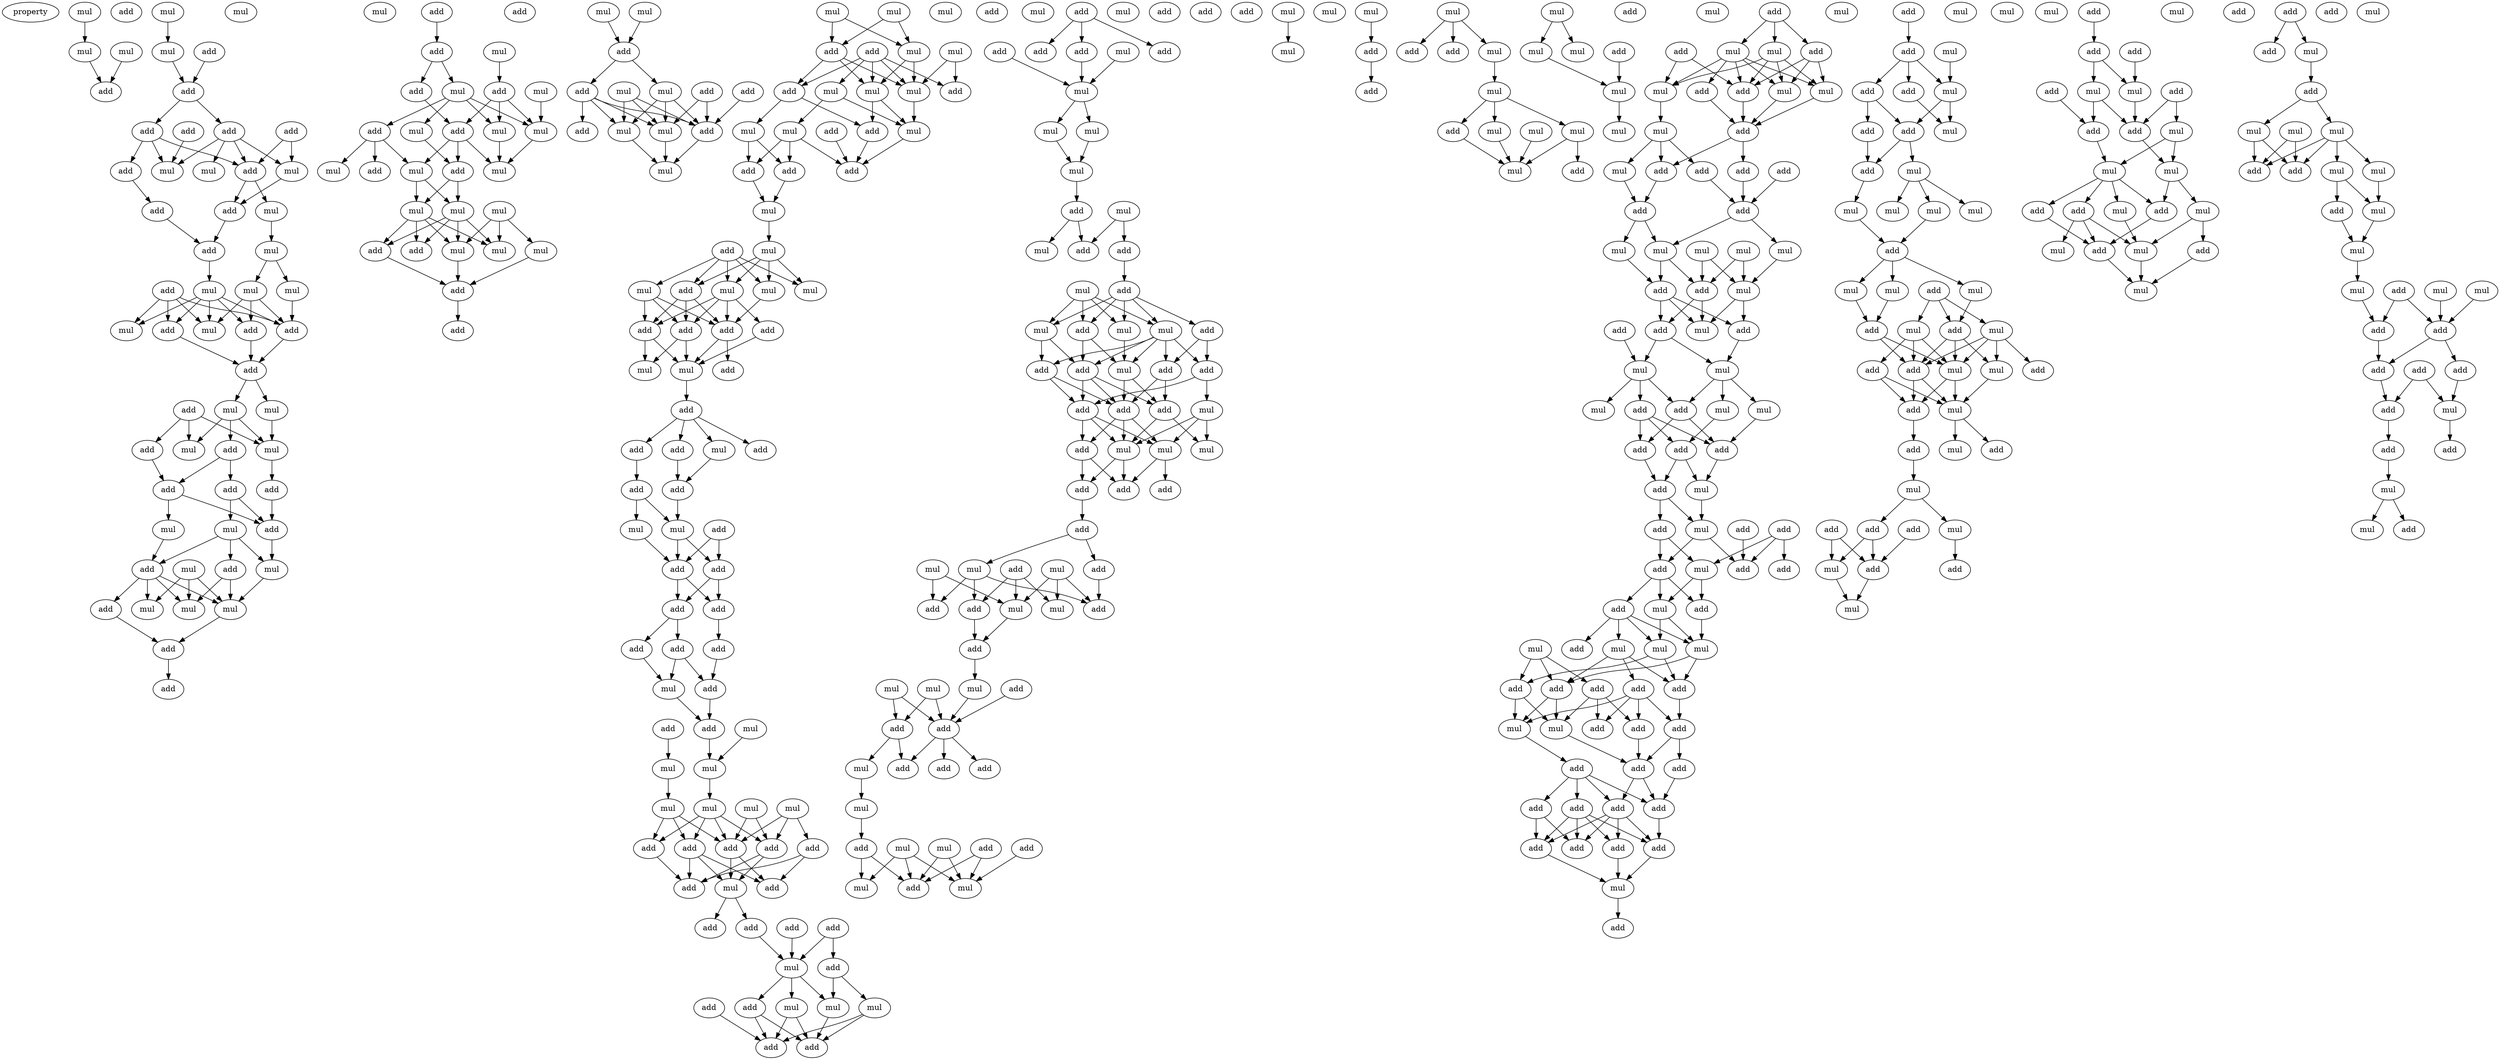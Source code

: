 digraph {
    node [fontcolor=black]
    property [mul=2,lf=1.3]
    0 [ label = mul ];
    1 [ label = add ];
    2 [ label = mul ];
    3 [ label = mul ];
    4 [ label = add ];
    5 [ label = mul ];
    6 [ label = mul ];
    7 [ label = mul ];
    8 [ label = add ];
    9 [ label = add ];
    10 [ label = add ];
    11 [ label = add ];
    12 [ label = add ];
    13 [ label = add ];
    14 [ label = add ];
    15 [ label = mul ];
    16 [ label = mul ];
    17 [ label = add ];
    18 [ label = mul ];
    19 [ label = add ];
    20 [ label = add ];
    21 [ label = mul ];
    22 [ label = add ];
    23 [ label = mul ];
    24 [ label = mul ];
    25 [ label = mul ];
    26 [ label = add ];
    27 [ label = mul ];
    28 [ label = add ];
    29 [ label = add ];
    30 [ label = mul ];
    31 [ label = mul ];
    32 [ label = add ];
    33 [ label = add ];
    34 [ label = mul ];
    35 [ label = add ];
    36 [ label = mul ];
    37 [ label = add ];
    38 [ label = mul ];
    39 [ label = mul ];
    40 [ label = add ];
    41 [ label = mul ];
    42 [ label = add ];
    43 [ label = add ];
    44 [ label = add ];
    45 [ label = mul ];
    46 [ label = mul ];
    47 [ label = add ];
    48 [ label = mul ];
    49 [ label = mul ];
    50 [ label = add ];
    51 [ label = add ];
    52 [ label = add ];
    53 [ label = mul ];
    54 [ label = mul ];
    55 [ label = mul ];
    56 [ label = add ];
    57 [ label = add ];
    58 [ label = add ];
    59 [ label = add ];
    60 [ label = mul ];
    61 [ label = add ];
    62 [ label = mul ];
    63 [ label = add ];
    64 [ label = add ];
    65 [ label = mul ];
    66 [ label = add ];
    67 [ label = mul ];
    68 [ label = mul ];
    69 [ label = mul ];
    70 [ label = add ];
    71 [ label = mul ];
    72 [ label = mul ];
    73 [ label = mul ];
    74 [ label = add ];
    75 [ label = add ];
    76 [ label = mul ];
    77 [ label = mul ];
    78 [ label = mul ];
    79 [ label = mul ];
    80 [ label = add ];
    81 [ label = add ];
    82 [ label = mul ];
    83 [ label = mul ];
    84 [ label = add ];
    85 [ label = mul ];
    86 [ label = add ];
    87 [ label = mul ];
    88 [ label = add ];
    89 [ label = add ];
    90 [ label = add ];
    91 [ label = mul ];
    92 [ label = add ];
    93 [ label = mul ];
    94 [ label = mul ];
    95 [ label = add ];
    96 [ label = add ];
    97 [ label = mul ];
    98 [ label = mul ];
    99 [ label = mul ];
    100 [ label = mul ];
    101 [ label = add ];
    102 [ label = add ];
    103 [ label = mul ];
    104 [ label = mul ];
    105 [ label = add ];
    106 [ label = mul ];
    107 [ label = add ];
    108 [ label = mul ];
    109 [ label = mul ];
    110 [ label = mul ];
    111 [ label = mul ];
    112 [ label = add ];
    113 [ label = add ];
    114 [ label = mul ];
    115 [ label = add ];
    116 [ label = add ];
    117 [ label = add ];
    118 [ label = mul ];
    119 [ label = add ];
    120 [ label = mul ];
    121 [ label = mul ];
    122 [ label = add ];
    123 [ label = mul ];
    124 [ label = mul ];
    125 [ label = mul ];
    126 [ label = add ];
    127 [ label = add ];
    128 [ label = add ];
    129 [ label = add ];
    130 [ label = add ];
    131 [ label = mul ];
    132 [ label = mul ];
    133 [ label = add ];
    134 [ label = add ];
    135 [ label = mul ];
    136 [ label = mul ];
    137 [ label = add ];
    138 [ label = add ];
    139 [ label = add ];
    140 [ label = add ];
    141 [ label = mul ];
    142 [ label = mul ];
    143 [ label = add ];
    144 [ label = add ];
    145 [ label = add ];
    146 [ label = add ];
    147 [ label = add ];
    148 [ label = add ];
    149 [ label = add ];
    150 [ label = add ];
    151 [ label = add ];
    152 [ label = add ];
    153 [ label = mul ];
    154 [ label = mul ];
    155 [ label = add ];
    156 [ label = mul ];
    157 [ label = add ];
    158 [ label = mul ];
    159 [ label = mul ];
    160 [ label = mul ];
    161 [ label = mul ];
    162 [ label = mul ];
    163 [ label = mul ];
    164 [ label = add ];
    165 [ label = add ];
    166 [ label = add ];
    167 [ label = add ];
    168 [ label = add ];
    169 [ label = add ];
    170 [ label = mul ];
    171 [ label = add ];
    172 [ label = add ];
    173 [ label = add ];
    174 [ label = add ];
    175 [ label = add ];
    176 [ label = mul ];
    177 [ label = add ];
    178 [ label = add ];
    179 [ label = add ];
    180 [ label = mul ];
    181 [ label = mul ];
    182 [ label = mul ];
    183 [ label = add ];
    184 [ label = add ];
    185 [ label = add ];
    186 [ label = add ];
    187 [ label = add ];
    188 [ label = mul ];
    189 [ label = add ];
    190 [ label = add ];
    191 [ label = mul ];
    192 [ label = mul ];
    193 [ label = mul ];
    194 [ label = mul ];
    195 [ label = add ];
    196 [ label = mul ];
    197 [ label = mul ];
    198 [ label = mul ];
    199 [ label = add ];
    200 [ label = add ];
    201 [ label = add ];
    202 [ label = mul ];
    203 [ label = add ];
    204 [ label = mul ];
    205 [ label = mul ];
    206 [ label = mul ];
    207 [ label = add ];
    208 [ label = add ];
    209 [ label = add ];
    210 [ label = add ];
    211 [ label = add ];
    212 [ label = add ];
    213 [ label = mul ];
    214 [ label = mul ];
    215 [ label = add ];
    216 [ label = add ];
    217 [ label = add ];
    218 [ label = add ];
    219 [ label = mul ];
    220 [ label = mul ];
    221 [ label = mul ];
    222 [ label = add ];
    223 [ label = add ];
    224 [ label = add ];
    225 [ label = add ];
    226 [ label = mul ];
    227 [ label = mul ];
    228 [ label = add ];
    229 [ label = mul ];
    230 [ label = add ];
    231 [ label = mul ];
    232 [ label = mul ];
    233 [ label = add ];
    234 [ label = add ];
    235 [ label = add ];
    236 [ label = add ];
    237 [ label = mul ];
    238 [ label = mul ];
    239 [ label = add ];
    240 [ label = mul ];
    241 [ label = add ];
    242 [ label = add ];
    243 [ label = add ];
    244 [ label = add ];
    245 [ label = mul ];
    246 [ label = add ];
    247 [ label = add ];
    248 [ label = add ];
    249 [ label = mul ];
    250 [ label = add ];
    251 [ label = mul ];
    252 [ label = add ];
    253 [ label = mul ];
    254 [ label = add ];
    255 [ label = mul ];
    256 [ label = add ];
    257 [ label = mul ];
    258 [ label = mul ];
    259 [ label = mul ];
    260 [ label = mul ];
    261 [ label = mul ];
    262 [ label = add ];
    263 [ label = add ];
    264 [ label = mul ];
    265 [ label = add ];
    266 [ label = add ];
    267 [ label = mul ];
    268 [ label = mul ];
    269 [ label = mul ];
    270 [ label = add ];
    271 [ label = mul ];
    272 [ label = mul ];
    273 [ label = add ];
    274 [ label = mul ];
    275 [ label = mul ];
    276 [ label = add ];
    277 [ label = add ];
    278 [ label = mul ];
    279 [ label = mul ];
    280 [ label = mul ];
    281 [ label = mul ];
    282 [ label = mul ];
    283 [ label = add ];
    284 [ label = add ];
    285 [ label = add ];
    286 [ label = mul ];
    287 [ label = mul ];
    288 [ label = add ];
    289 [ label = mul ];
    290 [ label = mul ];
    291 [ label = mul ];
    292 [ label = add ];
    293 [ label = add ];
    294 [ label = mul ];
    295 [ label = add ];
    296 [ label = add ];
    297 [ label = add ];
    298 [ label = add ];
    299 [ label = mul ];
    300 [ label = add ];
    301 [ label = add ];
    302 [ label = mul ];
    303 [ label = mul ];
    304 [ label = mul ];
    305 [ label = mul ];
    306 [ label = mul ];
    307 [ label = add ];
    308 [ label = add ];
    309 [ label = mul ];
    310 [ label = mul ];
    311 [ label = add ];
    312 [ label = add ];
    313 [ label = add ];
    314 [ label = mul ];
    315 [ label = mul ];
    316 [ label = mul ];
    317 [ label = mul ];
    318 [ label = add ];
    319 [ label = add ];
    320 [ label = mul ];
    321 [ label = add ];
    322 [ label = add ];
    323 [ label = add ];
    324 [ label = mul ];
    325 [ label = add ];
    326 [ label = add ];
    327 [ label = add ];
    328 [ label = mul ];
    329 [ label = add ];
    330 [ label = add ];
    331 [ label = add ];
    332 [ label = add ];
    333 [ label = mul ];
    334 [ label = mul ];
    335 [ label = add ];
    336 [ label = add ];
    337 [ label = mul ];
    338 [ label = mul ];
    339 [ label = mul ];
    340 [ label = mul ];
    341 [ label = add ];
    342 [ label = add ];
    343 [ label = add ];
    344 [ label = add ];
    345 [ label = add ];
    346 [ label = add ];
    347 [ label = add ];
    348 [ label = add ];
    349 [ label = mul ];
    350 [ label = add ];
    351 [ label = mul ];
    352 [ label = add ];
    353 [ label = add ];
    354 [ label = add ];
    355 [ label = add ];
    356 [ label = add ];
    357 [ label = add ];
    358 [ label = add ];
    359 [ label = add ];
    360 [ label = add ];
    361 [ label = add ];
    362 [ label = add ];
    363 [ label = mul ];
    364 [ label = add ];
    365 [ label = mul ];
    366 [ label = add ];
    367 [ label = mul ];
    368 [ label = add ];
    369 [ label = add ];
    370 [ label = mul ];
    371 [ label = add ];
    372 [ label = mul ];
    373 [ label = add ];
    374 [ label = mul ];
    375 [ label = add ];
    376 [ label = mul ];
    377 [ label = add ];
    378 [ label = mul ];
    379 [ label = mul ];
    380 [ label = mul ];
    381 [ label = mul ];
    382 [ label = mul ];
    383 [ label = add ];
    384 [ label = mul ];
    385 [ label = add ];
    386 [ label = mul ];
    387 [ label = mul ];
    388 [ label = mul ];
    389 [ label = add ];
    390 [ label = add ];
    391 [ label = mul ];
    392 [ label = add ];
    393 [ label = mul ];
    394 [ label = add ];
    395 [ label = mul ];
    396 [ label = add ];
    397 [ label = add ];
    398 [ label = mul ];
    399 [ label = add ];
    400 [ label = mul ];
    401 [ label = add ];
    402 [ label = mul ];
    403 [ label = add ];
    404 [ label = add ];
    405 [ label = add ];
    406 [ label = mul ];
    407 [ label = mul ];
    408 [ label = add ];
    409 [ label = add ];
    410 [ label = mul ];
    411 [ label = mul ];
    412 [ label = add ];
    413 [ label = mul ];
    414 [ label = add ];
    415 [ label = add ];
    416 [ label = add ];
    417 [ label = mul ];
    418 [ label = mul ];
    419 [ label = add ];
    420 [ label = add ];
    421 [ label = mul ];
    422 [ label = add ];
    423 [ label = add ];
    424 [ label = mul ];
    425 [ label = mul ];
    426 [ label = mul ];
    427 [ label = add ];
    428 [ label = add ];
    429 [ label = add ];
    430 [ label = mul ];
    431 [ label = mul ];
    432 [ label = add ];
    433 [ label = add ];
    434 [ label = mul ];
    435 [ label = mul ];
    436 [ label = add ];
    437 [ label = add ];
    438 [ label = mul ];
    439 [ label = add ];
    440 [ label = mul ];
    441 [ label = mul ];
    442 [ label = mul ];
    443 [ label = mul ];
    444 [ label = add ];
    445 [ label = add ];
    446 [ label = mul ];
    447 [ label = add ];
    448 [ label = mul ];
    449 [ label = mul ];
    450 [ label = mul ];
    451 [ label = add ];
    452 [ label = mul ];
    453 [ label = mul ];
    454 [ label = add ];
    455 [ label = add ];
    456 [ label = add ];
    457 [ label = add ];
    458 [ label = add ];
    459 [ label = add ];
    460 [ label = mul ];
    461 [ label = add ];
    462 [ label = mul ];
    463 [ label = add ];
    464 [ label = add ];
    465 [ label = mul ];
    466 [ label = mul ];
    467 [ label = add ];
    0 -> 3 [ name = 0 ];
    2 -> 4 [ name = 1 ];
    3 -> 4 [ name = 2 ];
    5 -> 6 [ name = 3 ];
    6 -> 9 [ name = 4 ];
    8 -> 9 [ name = 5 ];
    9 -> 11 [ name = 6 ];
    9 -> 12 [ name = 7 ];
    10 -> 15 [ name = 8 ];
    11 -> 15 [ name = 9 ];
    11 -> 16 [ name = 10 ];
    11 -> 17 [ name = 11 ];
    11 -> 18 [ name = 12 ];
    12 -> 14 [ name = 13 ];
    12 -> 15 [ name = 14 ];
    12 -> 17 [ name = 15 ];
    13 -> 16 [ name = 16 ];
    13 -> 17 [ name = 17 ];
    14 -> 20 [ name = 18 ];
    16 -> 19 [ name = 19 ];
    17 -> 19 [ name = 20 ];
    17 -> 21 [ name = 21 ];
    19 -> 22 [ name = 22 ];
    20 -> 22 [ name = 23 ];
    21 -> 23 [ name = 24 ];
    22 -> 25 [ name = 25 ];
    23 -> 24 [ name = 26 ];
    23 -> 27 [ name = 27 ];
    24 -> 28 [ name = 28 ];
    24 -> 31 [ name = 29 ];
    24 -> 32 [ name = 30 ];
    25 -> 28 [ name = 31 ];
    25 -> 29 [ name = 32 ];
    25 -> 30 [ name = 33 ];
    25 -> 31 [ name = 34 ];
    25 -> 32 [ name = 35 ];
    26 -> 29 [ name = 36 ];
    26 -> 30 [ name = 37 ];
    26 -> 31 [ name = 38 ];
    26 -> 32 [ name = 39 ];
    27 -> 32 [ name = 40 ];
    28 -> 33 [ name = 41 ];
    29 -> 33 [ name = 42 ];
    32 -> 33 [ name = 43 ];
    33 -> 34 [ name = 44 ];
    33 -> 36 [ name = 45 ];
    34 -> 37 [ name = 46 ];
    34 -> 38 [ name = 47 ];
    34 -> 39 [ name = 48 ];
    35 -> 38 [ name = 49 ];
    35 -> 39 [ name = 50 ];
    35 -> 40 [ name = 51 ];
    36 -> 38 [ name = 52 ];
    37 -> 43 [ name = 53 ];
    37 -> 44 [ name = 54 ];
    38 -> 42 [ name = 55 ];
    40 -> 44 [ name = 56 ];
    42 -> 47 [ name = 57 ];
    43 -> 46 [ name = 58 ];
    43 -> 47 [ name = 59 ];
    44 -> 45 [ name = 60 ];
    44 -> 47 [ name = 61 ];
    45 -> 51 [ name = 62 ];
    46 -> 49 [ name = 63 ];
    46 -> 50 [ name = 64 ];
    46 -> 51 [ name = 65 ];
    47 -> 49 [ name = 66 ];
    48 -> 53 [ name = 67 ];
    48 -> 54 [ name = 68 ];
    48 -> 55 [ name = 69 ];
    49 -> 55 [ name = 70 ];
    50 -> 53 [ name = 71 ];
    50 -> 55 [ name = 72 ];
    51 -> 52 [ name = 73 ];
    51 -> 53 [ name = 74 ];
    51 -> 54 [ name = 75 ];
    51 -> 55 [ name = 76 ];
    52 -> 56 [ name = 77 ];
    55 -> 56 [ name = 78 ];
    56 -> 59 [ name = 79 ];
    57 -> 61 [ name = 80 ];
    60 -> 63 [ name = 81 ];
    61 -> 62 [ name = 82 ];
    61 -> 64 [ name = 83 ];
    62 -> 66 [ name = 84 ];
    62 -> 67 [ name = 85 ];
    62 -> 68 [ name = 86 ];
    62 -> 69 [ name = 87 ];
    63 -> 67 [ name = 88 ];
    63 -> 69 [ name = 89 ];
    63 -> 70 [ name = 90 ];
    64 -> 70 [ name = 91 ];
    65 -> 67 [ name = 92 ];
    66 -> 71 [ name = 93 ];
    66 -> 73 [ name = 94 ];
    66 -> 75 [ name = 95 ];
    67 -> 72 [ name = 96 ];
    68 -> 74 [ name = 97 ];
    69 -> 72 [ name = 98 ];
    70 -> 71 [ name = 99 ];
    70 -> 72 [ name = 100 ];
    70 -> 74 [ name = 101 ];
    71 -> 76 [ name = 102 ];
    71 -> 77 [ name = 103 ];
    74 -> 76 [ name = 104 ];
    74 -> 77 [ name = 105 ];
    76 -> 80 [ name = 106 ];
    76 -> 81 [ name = 107 ];
    76 -> 82 [ name = 108 ];
    76 -> 83 [ name = 109 ];
    77 -> 80 [ name = 110 ];
    77 -> 81 [ name = 111 ];
    77 -> 82 [ name = 112 ];
    77 -> 83 [ name = 113 ];
    78 -> 79 [ name = 114 ];
    78 -> 82 [ name = 115 ];
    78 -> 83 [ name = 116 ];
    79 -> 84 [ name = 117 ];
    80 -> 84 [ name = 118 ];
    82 -> 84 [ name = 119 ];
    84 -> 86 [ name = 120 ];
    85 -> 88 [ name = 121 ];
    87 -> 88 [ name = 122 ];
    88 -> 92 [ name = 123 ];
    88 -> 93 [ name = 124 ];
    89 -> 95 [ name = 125 ];
    89 -> 97 [ name = 126 ];
    90 -> 95 [ name = 127 ];
    91 -> 94 [ name = 128 ];
    91 -> 95 [ name = 129 ];
    91 -> 97 [ name = 130 ];
    92 -> 94 [ name = 131 ];
    92 -> 95 [ name = 132 ];
    92 -> 96 [ name = 133 ];
    92 -> 97 [ name = 134 ];
    93 -> 94 [ name = 135 ];
    93 -> 95 [ name = 136 ];
    93 -> 97 [ name = 137 ];
    94 -> 98 [ name = 138 ];
    95 -> 98 [ name = 139 ];
    97 -> 98 [ name = 140 ];
    99 -> 101 [ name = 141 ];
    99 -> 103 [ name = 142 ];
    100 -> 101 [ name = 143 ];
    100 -> 103 [ name = 144 ];
    101 -> 105 [ name = 145 ];
    101 -> 106 [ name = 146 ];
    101 -> 108 [ name = 147 ];
    102 -> 105 [ name = 148 ];
    102 -> 106 [ name = 149 ];
    102 -> 107 [ name = 150 ];
    102 -> 108 [ name = 151 ];
    102 -> 109 [ name = 152 ];
    103 -> 106 [ name = 153 ];
    103 -> 108 [ name = 154 ];
    104 -> 107 [ name = 155 ];
    104 -> 108 [ name = 156 ];
    105 -> 111 [ name = 157 ];
    105 -> 112 [ name = 158 ];
    106 -> 112 [ name = 159 ];
    106 -> 114 [ name = 160 ];
    108 -> 114 [ name = 161 ];
    109 -> 110 [ name = 162 ];
    109 -> 114 [ name = 163 ];
    110 -> 115 [ name = 164 ];
    110 -> 116 [ name = 165 ];
    110 -> 117 [ name = 166 ];
    111 -> 116 [ name = 167 ];
    111 -> 117 [ name = 168 ];
    112 -> 115 [ name = 169 ];
    113 -> 115 [ name = 170 ];
    114 -> 115 [ name = 171 ];
    116 -> 118 [ name = 172 ];
    117 -> 118 [ name = 173 ];
    118 -> 120 [ name = 174 ];
    119 -> 121 [ name = 175 ];
    119 -> 122 [ name = 176 ];
    119 -> 123 [ name = 177 ];
    119 -> 124 [ name = 178 ];
    119 -> 125 [ name = 179 ];
    120 -> 121 [ name = 180 ];
    120 -> 122 [ name = 181 ];
    120 -> 123 [ name = 182 ];
    120 -> 124 [ name = 183 ];
    122 -> 127 [ name = 184 ];
    122 -> 128 [ name = 185 ];
    122 -> 129 [ name = 186 ];
    123 -> 126 [ name = 187 ];
    123 -> 127 [ name = 188 ];
    123 -> 128 [ name = 189 ];
    123 -> 129 [ name = 190 ];
    124 -> 129 [ name = 191 ];
    125 -> 127 [ name = 192 ];
    125 -> 128 [ name = 193 ];
    125 -> 129 [ name = 194 ];
    126 -> 132 [ name = 195 ];
    127 -> 131 [ name = 196 ];
    127 -> 132 [ name = 197 ];
    128 -> 131 [ name = 198 ];
    128 -> 132 [ name = 199 ];
    129 -> 130 [ name = 200 ];
    129 -> 132 [ name = 201 ];
    132 -> 133 [ name = 202 ];
    133 -> 134 [ name = 203 ];
    133 -> 135 [ name = 204 ];
    133 -> 137 [ name = 205 ];
    133 -> 138 [ name = 206 ];
    134 -> 140 [ name = 207 ];
    135 -> 140 [ name = 208 ];
    137 -> 139 [ name = 209 ];
    139 -> 141 [ name = 210 ];
    139 -> 142 [ name = 211 ];
    140 -> 142 [ name = 212 ];
    141 -> 144 [ name = 213 ];
    142 -> 144 [ name = 214 ];
    142 -> 145 [ name = 215 ];
    143 -> 144 [ name = 216 ];
    143 -> 145 [ name = 217 ];
    144 -> 146 [ name = 218 ];
    144 -> 148 [ name = 219 ];
    145 -> 146 [ name = 220 ];
    145 -> 148 [ name = 221 ];
    146 -> 150 [ name = 222 ];
    146 -> 151 [ name = 223 ];
    148 -> 149 [ name = 224 ];
    149 -> 152 [ name = 225 ];
    150 -> 152 [ name = 226 ];
    150 -> 153 [ name = 227 ];
    151 -> 153 [ name = 228 ];
    152 -> 155 [ name = 229 ];
    153 -> 155 [ name = 230 ];
    154 -> 158 [ name = 231 ];
    155 -> 158 [ name = 232 ];
    157 -> 159 [ name = 233 ];
    158 -> 162 [ name = 234 ];
    159 -> 160 [ name = 235 ];
    160 -> 164 [ name = 236 ];
    160 -> 165 [ name = 237 ];
    160 -> 167 [ name = 238 ];
    161 -> 164 [ name = 239 ];
    161 -> 166 [ name = 240 ];
    161 -> 168 [ name = 241 ];
    162 -> 164 [ name = 242 ];
    162 -> 165 [ name = 243 ];
    162 -> 167 [ name = 244 ];
    162 -> 168 [ name = 245 ];
    163 -> 164 [ name = 246 ];
    163 -> 168 [ name = 247 ];
    164 -> 170 [ name = 248 ];
    164 -> 171 [ name = 249 ];
    165 -> 169 [ name = 250 ];
    165 -> 170 [ name = 251 ];
    165 -> 171 [ name = 252 ];
    166 -> 169 [ name = 253 ];
    166 -> 171 [ name = 254 ];
    167 -> 169 [ name = 255 ];
    168 -> 169 [ name = 256 ];
    168 -> 170 [ name = 257 ];
    170 -> 173 [ name = 258 ];
    170 -> 174 [ name = 259 ];
    172 -> 176 [ name = 260 ];
    172 -> 177 [ name = 261 ];
    174 -> 176 [ name = 262 ];
    175 -> 176 [ name = 263 ];
    176 -> 179 [ name = 264 ];
    176 -> 181 [ name = 265 ];
    176 -> 182 [ name = 266 ];
    177 -> 180 [ name = 267 ];
    177 -> 182 [ name = 268 ];
    178 -> 183 [ name = 269 ];
    179 -> 183 [ name = 270 ];
    179 -> 184 [ name = 271 ];
    180 -> 183 [ name = 272 ];
    180 -> 184 [ name = 273 ];
    181 -> 183 [ name = 274 ];
    181 -> 184 [ name = 275 ];
    182 -> 184 [ name = 276 ];
    185 -> 187 [ name = 277 ];
    185 -> 189 [ name = 278 ];
    185 -> 190 [ name = 279 ];
    186 -> 191 [ name = 280 ];
    188 -> 191 [ name = 281 ];
    189 -> 191 [ name = 282 ];
    191 -> 192 [ name = 283 ];
    191 -> 193 [ name = 284 ];
    192 -> 194 [ name = 285 ];
    193 -> 194 [ name = 286 ];
    194 -> 195 [ name = 287 ];
    195 -> 197 [ name = 288 ];
    195 -> 199 [ name = 289 ];
    196 -> 199 [ name = 290 ];
    196 -> 200 [ name = 291 ];
    200 -> 203 [ name = 292 ];
    202 -> 204 [ name = 293 ];
    202 -> 205 [ name = 294 ];
    202 -> 206 [ name = 295 ];
    202 -> 208 [ name = 296 ];
    203 -> 204 [ name = 297 ];
    203 -> 205 [ name = 298 ];
    203 -> 206 [ name = 299 ];
    203 -> 207 [ name = 300 ];
    203 -> 208 [ name = 301 ];
    204 -> 213 [ name = 302 ];
    205 -> 209 [ name = 303 ];
    205 -> 210 [ name = 304 ];
    205 -> 211 [ name = 305 ];
    205 -> 212 [ name = 306 ];
    205 -> 213 [ name = 307 ];
    206 -> 210 [ name = 308 ];
    206 -> 211 [ name = 309 ];
    207 -> 209 [ name = 310 ];
    207 -> 212 [ name = 311 ];
    208 -> 210 [ name = 312 ];
    208 -> 213 [ name = 313 ];
    209 -> 215 [ name = 314 ];
    209 -> 216 [ name = 315 ];
    210 -> 215 [ name = 316 ];
    210 -> 216 [ name = 317 ];
    210 -> 217 [ name = 318 ];
    211 -> 215 [ name = 319 ];
    211 -> 217 [ name = 320 ];
    212 -> 214 [ name = 321 ];
    212 -> 217 [ name = 322 ];
    213 -> 215 [ name = 323 ];
    213 -> 216 [ name = 324 ];
    214 -> 219 [ name = 325 ];
    214 -> 220 [ name = 326 ];
    214 -> 221 [ name = 327 ];
    215 -> 218 [ name = 328 ];
    215 -> 220 [ name = 329 ];
    215 -> 221 [ name = 330 ];
    216 -> 219 [ name = 331 ];
    216 -> 221 [ name = 332 ];
    217 -> 218 [ name = 333 ];
    217 -> 220 [ name = 334 ];
    217 -> 221 [ name = 335 ];
    218 -> 222 [ name = 336 ];
    218 -> 223 [ name = 337 ];
    220 -> 222 [ name = 338 ];
    220 -> 224 [ name = 339 ];
    221 -> 222 [ name = 340 ];
    221 -> 223 [ name = 341 ];
    223 -> 225 [ name = 342 ];
    225 -> 229 [ name = 343 ];
    225 -> 230 [ name = 344 ];
    226 -> 231 [ name = 345 ];
    226 -> 234 [ name = 346 ];
    227 -> 231 [ name = 347 ];
    227 -> 232 [ name = 348 ];
    227 -> 235 [ name = 349 ];
    228 -> 231 [ name = 350 ];
    228 -> 232 [ name = 351 ];
    228 -> 233 [ name = 352 ];
    229 -> 233 [ name = 353 ];
    229 -> 234 [ name = 354 ];
    229 -> 235 [ name = 355 ];
    230 -> 235 [ name = 356 ];
    231 -> 236 [ name = 357 ];
    233 -> 236 [ name = 358 ];
    236 -> 237 [ name = 359 ];
    237 -> 243 [ name = 360 ];
    238 -> 242 [ name = 361 ];
    238 -> 243 [ name = 362 ];
    239 -> 243 [ name = 363 ];
    240 -> 242 [ name = 364 ];
    240 -> 243 [ name = 365 ];
    242 -> 244 [ name = 366 ];
    242 -> 245 [ name = 367 ];
    243 -> 244 [ name = 368 ];
    243 -> 247 [ name = 369 ];
    243 -> 248 [ name = 370 ];
    245 -> 249 [ name = 371 ];
    249 -> 252 [ name = 372 ];
    250 -> 257 [ name = 373 ];
    251 -> 256 [ name = 374 ];
    251 -> 257 [ name = 375 ];
    252 -> 255 [ name = 376 ];
    252 -> 256 [ name = 377 ];
    253 -> 255 [ name = 378 ];
    253 -> 256 [ name = 379 ];
    253 -> 257 [ name = 380 ];
    254 -> 256 [ name = 381 ];
    254 -> 257 [ name = 382 ];
    258 -> 259 [ name = 383 ];
    261 -> 262 [ name = 384 ];
    262 -> 263 [ name = 385 ];
    264 -> 265 [ name = 386 ];
    264 -> 266 [ name = 387 ];
    264 -> 267 [ name = 388 ];
    267 -> 268 [ name = 389 ];
    268 -> 270 [ name = 390 ];
    268 -> 271 [ name = 391 ];
    268 -> 272 [ name = 392 ];
    269 -> 274 [ name = 393 ];
    270 -> 274 [ name = 394 ];
    271 -> 273 [ name = 395 ];
    271 -> 274 [ name = 396 ];
    272 -> 274 [ name = 397 ];
    275 -> 278 [ name = 398 ];
    275 -> 280 [ name = 399 ];
    277 -> 281 [ name = 400 ];
    278 -> 281 [ name = 401 ];
    281 -> 282 [ name = 402 ];
    283 -> 284 [ name = 403 ];
    283 -> 286 [ name = 404 ];
    283 -> 287 [ name = 405 ];
    284 -> 290 [ name = 406 ];
    284 -> 291 [ name = 407 ];
    284 -> 292 [ name = 408 ];
    285 -> 289 [ name = 409 ];
    285 -> 292 [ name = 410 ];
    286 -> 289 [ name = 411 ];
    286 -> 290 [ name = 412 ];
    286 -> 291 [ name = 413 ];
    286 -> 292 [ name = 414 ];
    287 -> 288 [ name = 415 ];
    287 -> 289 [ name = 416 ];
    287 -> 290 [ name = 417 ];
    287 -> 291 [ name = 418 ];
    287 -> 292 [ name = 419 ];
    288 -> 293 [ name = 420 ];
    289 -> 294 [ name = 421 ];
    290 -> 293 [ name = 422 ];
    291 -> 293 [ name = 423 ];
    292 -> 293 [ name = 424 ];
    293 -> 296 [ name = 425 ];
    293 -> 298 [ name = 426 ];
    294 -> 295 [ name = 427 ];
    294 -> 298 [ name = 428 ];
    294 -> 299 [ name = 429 ];
    295 -> 301 [ name = 430 ];
    296 -> 301 [ name = 431 ];
    297 -> 301 [ name = 432 ];
    298 -> 300 [ name = 433 ];
    299 -> 300 [ name = 434 ];
    300 -> 303 [ name = 435 ];
    300 -> 306 [ name = 436 ];
    301 -> 303 [ name = 437 ];
    301 -> 304 [ name = 438 ];
    302 -> 308 [ name = 439 ];
    302 -> 309 [ name = 440 ];
    303 -> 307 [ name = 441 ];
    303 -> 308 [ name = 442 ];
    304 -> 309 [ name = 443 ];
    305 -> 308 [ name = 444 ];
    305 -> 309 [ name = 445 ];
    306 -> 307 [ name = 446 ];
    307 -> 310 [ name = 447 ];
    307 -> 311 [ name = 448 ];
    307 -> 313 [ name = 449 ];
    308 -> 310 [ name = 450 ];
    308 -> 313 [ name = 451 ];
    309 -> 310 [ name = 452 ];
    309 -> 311 [ name = 453 ];
    311 -> 315 [ name = 454 ];
    312 -> 314 [ name = 455 ];
    313 -> 314 [ name = 456 ];
    313 -> 315 [ name = 457 ];
    314 -> 316 [ name = 458 ];
    314 -> 318 [ name = 459 ];
    314 -> 319 [ name = 460 ];
    315 -> 317 [ name = 461 ];
    315 -> 318 [ name = 462 ];
    315 -> 320 [ name = 463 ];
    317 -> 322 [ name = 464 ];
    318 -> 321 [ name = 465 ];
    318 -> 323 [ name = 466 ];
    319 -> 321 [ name = 467 ];
    319 -> 322 [ name = 468 ];
    319 -> 323 [ name = 469 ];
    320 -> 323 [ name = 470 ];
    321 -> 325 [ name = 471 ];
    322 -> 324 [ name = 472 ];
    322 -> 325 [ name = 473 ];
    323 -> 324 [ name = 474 ];
    324 -> 328 [ name = 475 ];
    325 -> 326 [ name = 476 ];
    325 -> 328 [ name = 477 ];
    326 -> 331 [ name = 478 ];
    326 -> 333 [ name = 479 ];
    327 -> 330 [ name = 480 ];
    327 -> 332 [ name = 481 ];
    327 -> 333 [ name = 482 ];
    328 -> 331 [ name = 483 ];
    328 -> 332 [ name = 484 ];
    329 -> 332 [ name = 485 ];
    331 -> 334 [ name = 486 ];
    331 -> 335 [ name = 487 ];
    331 -> 336 [ name = 488 ];
    333 -> 334 [ name = 489 ];
    333 -> 336 [ name = 490 ];
    334 -> 339 [ name = 491 ];
    334 -> 340 [ name = 492 ];
    335 -> 337 [ name = 493 ];
    335 -> 339 [ name = 494 ];
    335 -> 340 [ name = 495 ];
    335 -> 341 [ name = 496 ];
    336 -> 340 [ name = 497 ];
    337 -> 342 [ name = 498 ];
    337 -> 345 [ name = 499 ];
    337 -> 346 [ name = 500 ];
    338 -> 342 [ name = 501 ];
    338 -> 343 [ name = 502 ];
    338 -> 344 [ name = 503 ];
    339 -> 344 [ name = 504 ];
    339 -> 345 [ name = 505 ];
    340 -> 342 [ name = 506 ];
    340 -> 345 [ name = 507 ];
    342 -> 349 [ name = 508 ];
    342 -> 351 [ name = 509 ];
    343 -> 347 [ name = 510 ];
    343 -> 348 [ name = 511 ];
    343 -> 349 [ name = 512 ];
    344 -> 349 [ name = 513 ];
    344 -> 351 [ name = 514 ];
    345 -> 350 [ name = 515 ];
    346 -> 347 [ name = 516 ];
    346 -> 348 [ name = 517 ];
    346 -> 350 [ name = 518 ];
    346 -> 351 [ name = 519 ];
    348 -> 352 [ name = 520 ];
    349 -> 352 [ name = 521 ];
    350 -> 352 [ name = 522 ];
    350 -> 353 [ name = 523 ];
    351 -> 354 [ name = 524 ];
    352 -> 356 [ name = 525 ];
    352 -> 357 [ name = 526 ];
    353 -> 356 [ name = 527 ];
    354 -> 355 [ name = 528 ];
    354 -> 356 [ name = 529 ];
    354 -> 357 [ name = 530 ];
    354 -> 358 [ name = 531 ];
    355 -> 359 [ name = 532 ];
    355 -> 360 [ name = 533 ];
    355 -> 361 [ name = 534 ];
    355 -> 362 [ name = 535 ];
    356 -> 361 [ name = 536 ];
    357 -> 359 [ name = 537 ];
    357 -> 360 [ name = 538 ];
    357 -> 361 [ name = 539 ];
    357 -> 362 [ name = 540 ];
    358 -> 360 [ name = 541 ];
    358 -> 362 [ name = 542 ];
    359 -> 363 [ name = 543 ];
    360 -> 363 [ name = 544 ];
    361 -> 363 [ name = 545 ];
    363 -> 364 [ name = 546 ];
    366 -> 368 [ name = 547 ];
    367 -> 370 [ name = 548 ];
    368 -> 369 [ name = 549 ];
    368 -> 370 [ name = 550 ];
    368 -> 371 [ name = 551 ];
    369 -> 373 [ name = 552 ];
    369 -> 375 [ name = 553 ];
    370 -> 372 [ name = 554 ];
    370 -> 375 [ name = 555 ];
    371 -> 372 [ name = 556 ];
    373 -> 377 [ name = 557 ];
    375 -> 376 [ name = 558 ];
    375 -> 377 [ name = 559 ];
    376 -> 378 [ name = 560 ];
    376 -> 380 [ name = 561 ];
    376 -> 381 [ name = 562 ];
    377 -> 382 [ name = 563 ];
    381 -> 383 [ name = 564 ];
    382 -> 383 [ name = 565 ];
    383 -> 384 [ name = 566 ];
    383 -> 386 [ name = 567 ];
    383 -> 387 [ name = 568 ];
    384 -> 390 [ name = 569 ];
    385 -> 388 [ name = 570 ];
    385 -> 389 [ name = 571 ];
    385 -> 391 [ name = 572 ];
    386 -> 389 [ name = 573 ];
    387 -> 390 [ name = 574 ];
    388 -> 392 [ name = 575 ];
    388 -> 393 [ name = 576 ];
    388 -> 396 [ name = 577 ];
    389 -> 392 [ name = 578 ];
    389 -> 393 [ name = 579 ];
    389 -> 395 [ name = 580 ];
    390 -> 392 [ name = 581 ];
    390 -> 393 [ name = 582 ];
    391 -> 392 [ name = 583 ];
    391 -> 393 [ name = 584 ];
    391 -> 394 [ name = 585 ];
    391 -> 395 [ name = 586 ];
    392 -> 397 [ name = 587 ];
    392 -> 398 [ name = 588 ];
    393 -> 397 [ name = 589 ];
    393 -> 398 [ name = 590 ];
    395 -> 398 [ name = 591 ];
    396 -> 397 [ name = 592 ];
    396 -> 398 [ name = 593 ];
    397 -> 401 [ name = 594 ];
    398 -> 399 [ name = 595 ];
    398 -> 400 [ name = 596 ];
    401 -> 402 [ name = 597 ];
    402 -> 403 [ name = 598 ];
    402 -> 406 [ name = 599 ];
    403 -> 407 [ name = 600 ];
    403 -> 408 [ name = 601 ];
    404 -> 407 [ name = 602 ];
    404 -> 408 [ name = 603 ];
    405 -> 408 [ name = 604 ];
    406 -> 409 [ name = 605 ];
    407 -> 411 [ name = 606 ];
    408 -> 411 [ name = 607 ];
    412 -> 415 [ name = 608 ];
    414 -> 418 [ name = 609 ];
    415 -> 417 [ name = 610 ];
    415 -> 418 [ name = 611 ];
    417 -> 422 [ name = 612 ];
    417 -> 423 [ name = 613 ];
    418 -> 422 [ name = 614 ];
    419 -> 423 [ name = 615 ];
    420 -> 421 [ name = 616 ];
    420 -> 422 [ name = 617 ];
    421 -> 424 [ name = 618 ];
    421 -> 425 [ name = 619 ];
    422 -> 425 [ name = 620 ];
    423 -> 424 [ name = 621 ];
    424 -> 426 [ name = 622 ];
    424 -> 427 [ name = 623 ];
    424 -> 428 [ name = 624 ];
    424 -> 429 [ name = 625 ];
    425 -> 428 [ name = 626 ];
    425 -> 430 [ name = 627 ];
    426 -> 431 [ name = 628 ];
    427 -> 431 [ name = 629 ];
    427 -> 433 [ name = 630 ];
    427 -> 434 [ name = 631 ];
    428 -> 433 [ name = 632 ];
    429 -> 433 [ name = 633 ];
    430 -> 431 [ name = 634 ];
    430 -> 432 [ name = 635 ];
    431 -> 435 [ name = 636 ];
    432 -> 435 [ name = 637 ];
    433 -> 435 [ name = 638 ];
    436 -> 437 [ name = 639 ];
    436 -> 438 [ name = 640 ];
    438 -> 439 [ name = 641 ];
    439 -> 440 [ name = 642 ];
    439 -> 441 [ name = 643 ];
    440 -> 443 [ name = 644 ];
    440 -> 444 [ name = 645 ];
    440 -> 445 [ name = 646 ];
    440 -> 446 [ name = 647 ];
    441 -> 444 [ name = 648 ];
    441 -> 445 [ name = 649 ];
    442 -> 444 [ name = 650 ];
    442 -> 445 [ name = 651 ];
    443 -> 448 [ name = 652 ];
    446 -> 447 [ name = 653 ];
    446 -> 448 [ name = 654 ];
    447 -> 449 [ name = 655 ];
    448 -> 449 [ name = 656 ];
    449 -> 452 [ name = 657 ];
    450 -> 455 [ name = 658 ];
    451 -> 454 [ name = 659 ];
    451 -> 455 [ name = 660 ];
    452 -> 454 [ name = 661 ];
    453 -> 455 [ name = 662 ];
    454 -> 456 [ name = 663 ];
    455 -> 456 [ name = 664 ];
    455 -> 459 [ name = 665 ];
    456 -> 461 [ name = 666 ];
    458 -> 460 [ name = 667 ];
    458 -> 461 [ name = 668 ];
    459 -> 460 [ name = 669 ];
    460 -> 464 [ name = 670 ];
    461 -> 463 [ name = 671 ];
    463 -> 465 [ name = 672 ];
    465 -> 466 [ name = 673 ];
    465 -> 467 [ name = 674 ];
}
